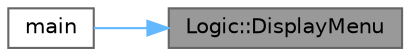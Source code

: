 digraph "Logic::DisplayMenu"
{
 // LATEX_PDF_SIZE
  bgcolor="transparent";
  edge [fontname=Helvetica,fontsize=10,labelfontname=Helvetica,labelfontsize=10];
  node [fontname=Helvetica,fontsize=10,shape=box,height=0.2,width=0.4];
  rankdir="RL";
  Node1 [id="Node000001",label="Logic::DisplayMenu",height=0.2,width=0.4,color="gray40", fillcolor="grey60", style="filled", fontcolor="black",tooltip="Displays the menu."];
  Node1 -> Node2 [id="edge1_Node000001_Node000002",dir="back",color="steelblue1",style="solid",tooltip=" "];
  Node2 [id="Node000002",label="main",height=0.2,width=0.4,color="grey40", fillcolor="white", style="filled",URL="$_logic_test_8cpp.html#ae66f6b31b5ad750f1fe042a706a4e3d4",tooltip=" "];
}
